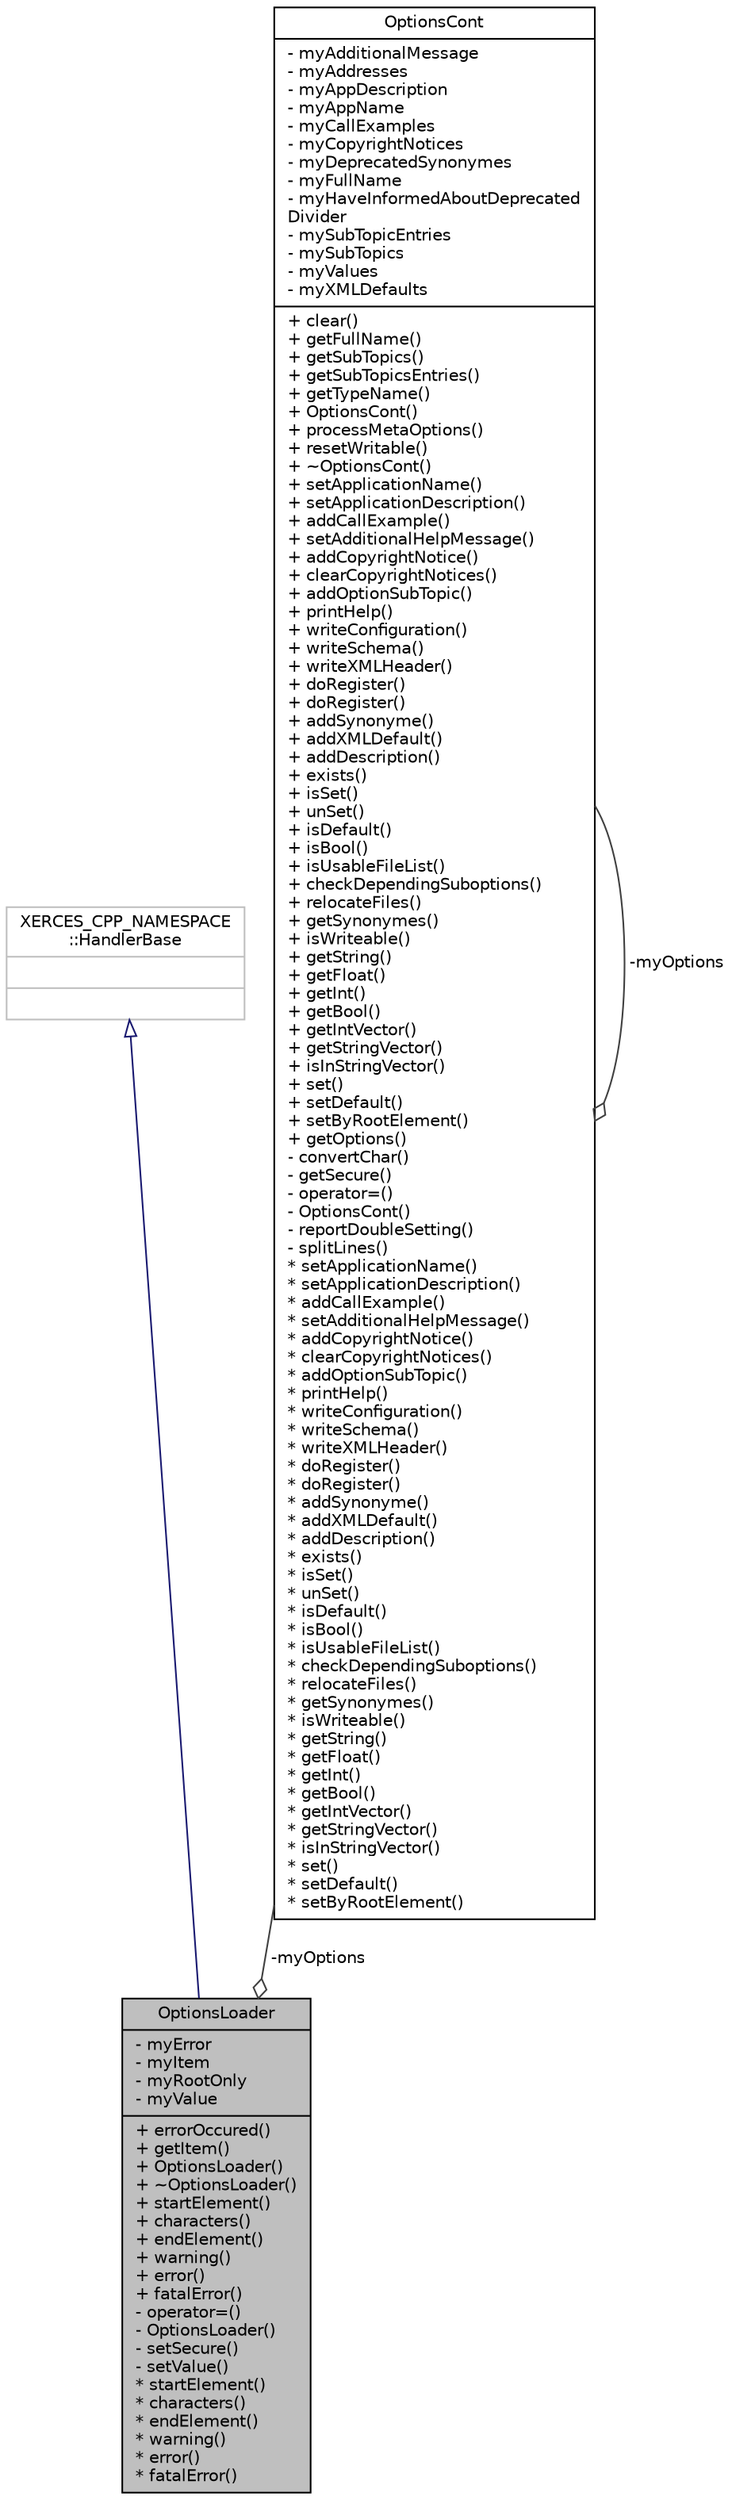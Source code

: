 digraph "OptionsLoader"
{
  edge [fontname="Helvetica",fontsize="10",labelfontname="Helvetica",labelfontsize="10"];
  node [fontname="Helvetica",fontsize="10",shape=record];
  Node2 [label="{OptionsLoader\n|- myError\l- myItem\l- myRootOnly\l- myValue\l|+ errorOccured()\l+ getItem()\l+ OptionsLoader()\l+ ~OptionsLoader()\l+ startElement()\l+ characters()\l+ endElement()\l+ warning()\l+ error()\l+ fatalError()\l- operator=()\l- OptionsLoader()\l- setSecure()\l- setValue()\l* startElement()\l* characters()\l* endElement()\l* warning()\l* error()\l* fatalError()\l}",height=0.2,width=0.4,color="black", fillcolor="grey75", style="filled", fontcolor="black"];
  Node3 -> Node2 [dir="back",color="midnightblue",fontsize="10",style="solid",arrowtail="onormal",fontname="Helvetica"];
  Node3 [label="{XERCES_CPP_NAMESPACE\l::HandlerBase\n||}",height=0.2,width=0.4,color="grey75", fillcolor="white", style="filled"];
  Node4 -> Node2 [color="grey25",fontsize="10",style="solid",label=" -myOptions" ,arrowhead="odiamond",fontname="Helvetica"];
  Node4 [label="{OptionsCont\n|- myAdditionalMessage\l- myAddresses\l- myAppDescription\l- myAppName\l- myCallExamples\l- myCopyrightNotices\l- myDeprecatedSynonymes\l- myFullName\l- myHaveInformedAboutDeprecated\lDivider\l- mySubTopicEntries\l- mySubTopics\l- myValues\l- myXMLDefaults\l|+ clear()\l+ getFullName()\l+ getSubTopics()\l+ getSubTopicsEntries()\l+ getTypeName()\l+ OptionsCont()\l+ processMetaOptions()\l+ resetWritable()\l+ ~OptionsCont()\l+ setApplicationName()\l+ setApplicationDescription()\l+ addCallExample()\l+ setAdditionalHelpMessage()\l+ addCopyrightNotice()\l+ clearCopyrightNotices()\l+ addOptionSubTopic()\l+ printHelp()\l+ writeConfiguration()\l+ writeSchema()\l+ writeXMLHeader()\l+ doRegister()\l+ doRegister()\l+ addSynonyme()\l+ addXMLDefault()\l+ addDescription()\l+ exists()\l+ isSet()\l+ unSet()\l+ isDefault()\l+ isBool()\l+ isUsableFileList()\l+ checkDependingSuboptions()\l+ relocateFiles()\l+ getSynonymes()\l+ isWriteable()\l+ getString()\l+ getFloat()\l+ getInt()\l+ getBool()\l+ getIntVector()\l+ getStringVector()\l+ isInStringVector()\l+ set()\l+ setDefault()\l+ setByRootElement()\l+ getOptions()\l- convertChar()\l- getSecure()\l- operator=()\l- OptionsCont()\l- reportDoubleSetting()\l- splitLines()\l* setApplicationName()\l* setApplicationDescription()\l* addCallExample()\l* setAdditionalHelpMessage()\l* addCopyrightNotice()\l* clearCopyrightNotices()\l* addOptionSubTopic()\l* printHelp()\l* writeConfiguration()\l* writeSchema()\l* writeXMLHeader()\l* doRegister()\l* doRegister()\l* addSynonyme()\l* addXMLDefault()\l* addDescription()\l* exists()\l* isSet()\l* unSet()\l* isDefault()\l* isBool()\l* isUsableFileList()\l* checkDependingSuboptions()\l* relocateFiles()\l* getSynonymes()\l* isWriteable()\l* getString()\l* getFloat()\l* getInt()\l* getBool()\l* getIntVector()\l* getStringVector()\l* isInStringVector()\l* set()\l* setDefault()\l* setByRootElement()\l}",height=0.2,width=0.4,color="black", fillcolor="white", style="filled",URL="$db/d31/class_options_cont.html",tooltip="A storage for options typed value containers) "];
  Node4 -> Node4 [color="grey25",fontsize="10",style="solid",label=" -myOptions" ,arrowhead="odiamond",fontname="Helvetica"];
}
